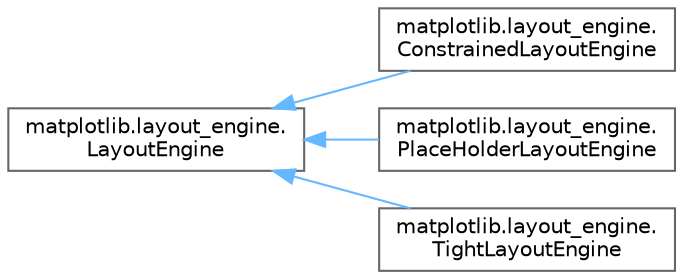 digraph "Graphical Class Hierarchy"
{
 // LATEX_PDF_SIZE
  bgcolor="transparent";
  edge [fontname=Helvetica,fontsize=10,labelfontname=Helvetica,labelfontsize=10];
  node [fontname=Helvetica,fontsize=10,shape=box,height=0.2,width=0.4];
  rankdir="LR";
  Node0 [id="Node000000",label="matplotlib.layout_engine.\lLayoutEngine",height=0.2,width=0.4,color="grey40", fillcolor="white", style="filled",URL="$dd/d93/classmatplotlib_1_1layout__engine_1_1LayoutEngine.html",tooltip=" "];
  Node0 -> Node1 [id="edge3730_Node000000_Node000001",dir="back",color="steelblue1",style="solid",tooltip=" "];
  Node1 [id="Node000001",label="matplotlib.layout_engine.\lConstrainedLayoutEngine",height=0.2,width=0.4,color="grey40", fillcolor="white", style="filled",URL="$d7/d37/classmatplotlib_1_1layout__engine_1_1ConstrainedLayoutEngine.html",tooltip=" "];
  Node0 -> Node2 [id="edge3731_Node000000_Node000002",dir="back",color="steelblue1",style="solid",tooltip=" "];
  Node2 [id="Node000002",label="matplotlib.layout_engine.\lPlaceHolderLayoutEngine",height=0.2,width=0.4,color="grey40", fillcolor="white", style="filled",URL="$d1/d0b/classmatplotlib_1_1layout__engine_1_1PlaceHolderLayoutEngine.html",tooltip=" "];
  Node0 -> Node3 [id="edge3732_Node000000_Node000003",dir="back",color="steelblue1",style="solid",tooltip=" "];
  Node3 [id="Node000003",label="matplotlib.layout_engine.\lTightLayoutEngine",height=0.2,width=0.4,color="grey40", fillcolor="white", style="filled",URL="$dc/df3/classmatplotlib_1_1layout__engine_1_1TightLayoutEngine.html",tooltip=" "];
}
